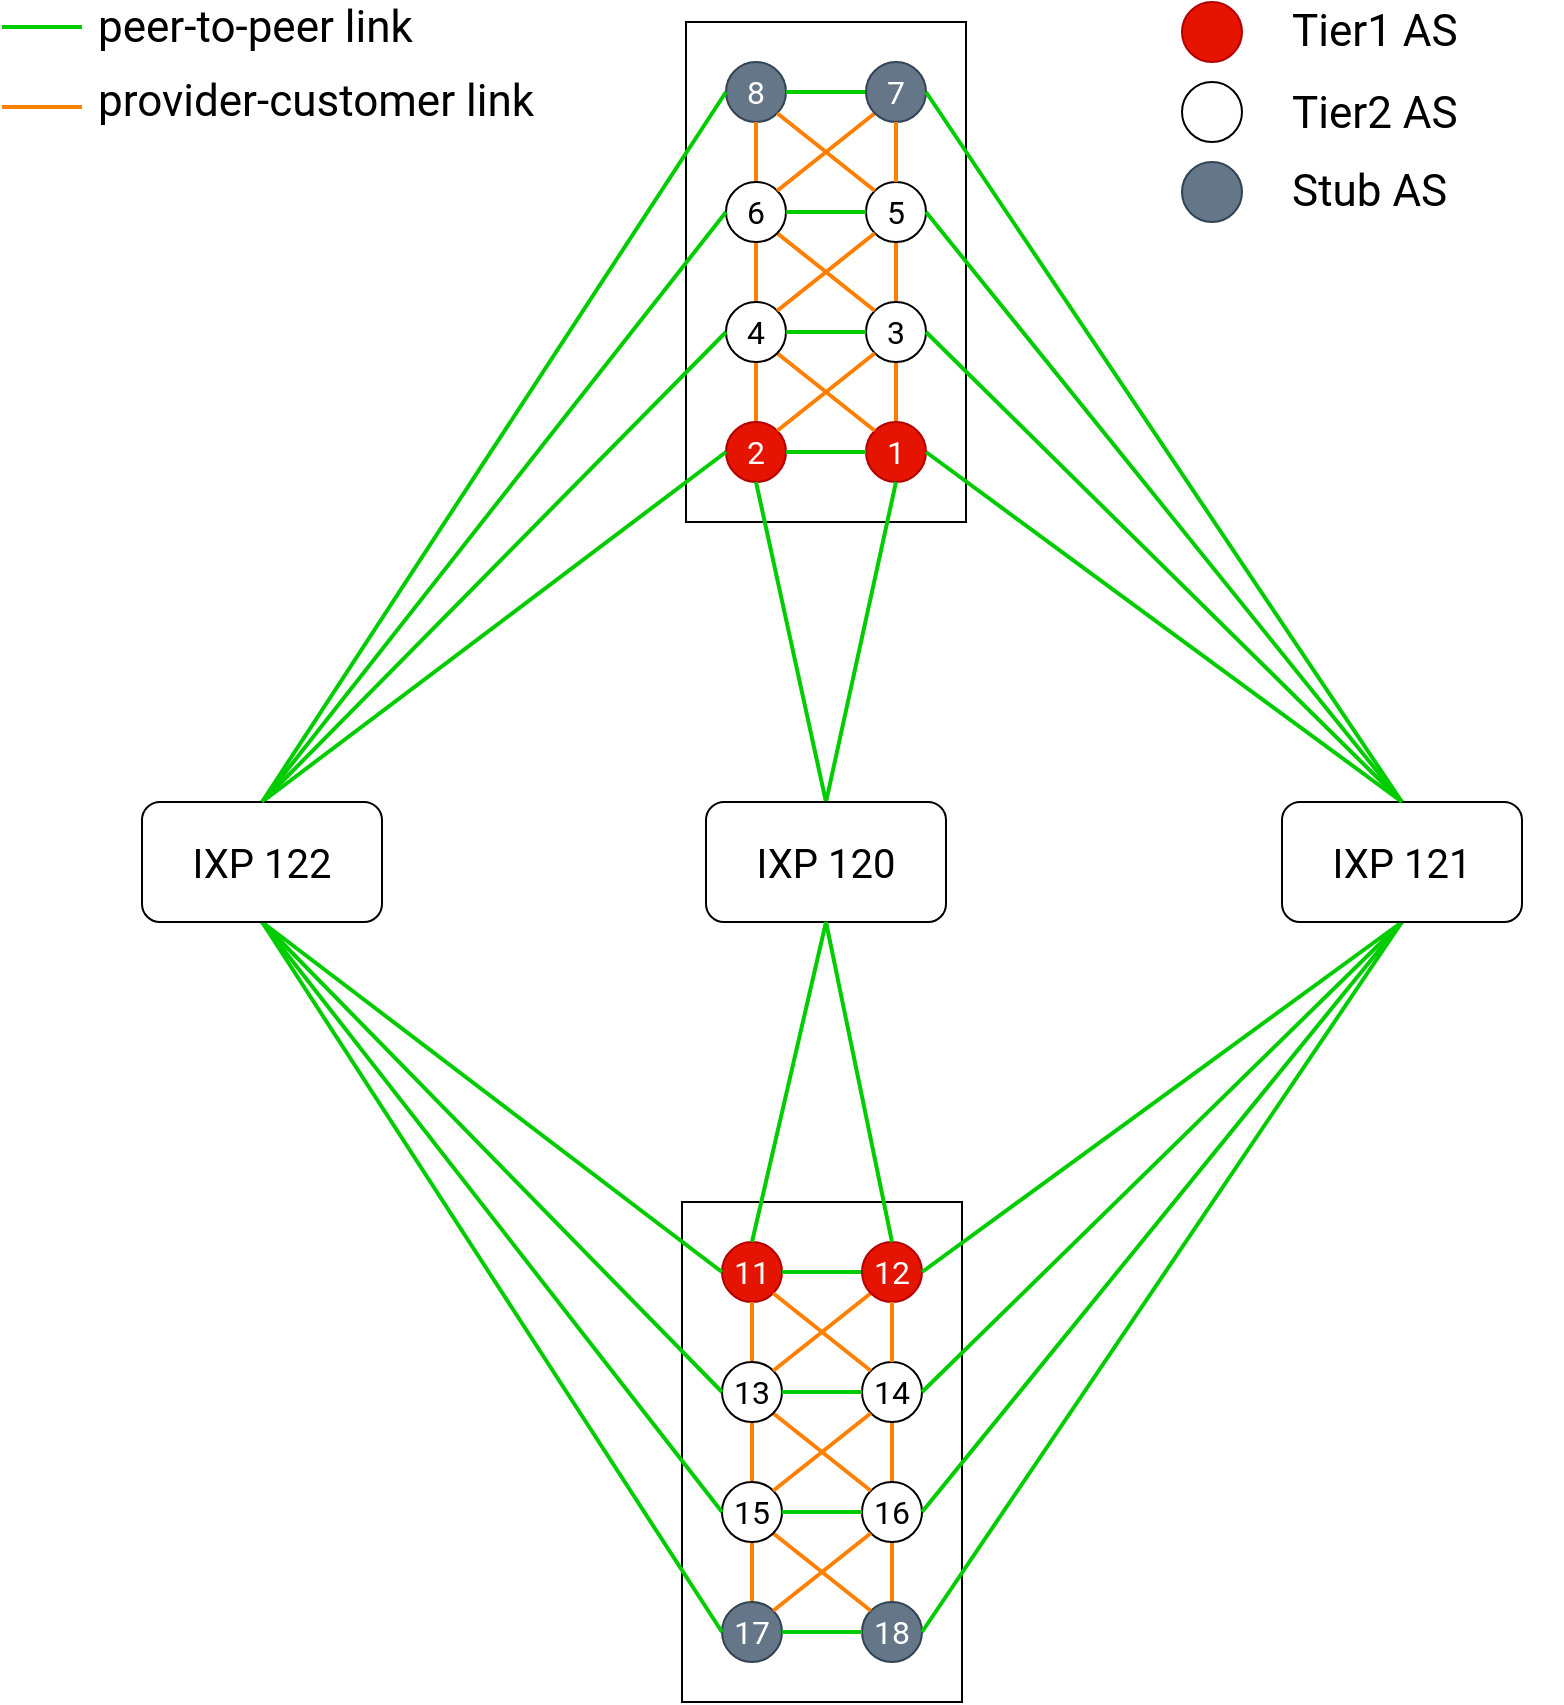 <mxfile version="24.8.9">
  <diagram id="XAqKNRt9OL2XOIvm3X6s" name="Page-1">
    <mxGraphModel dx="1080" dy="2956" grid="1" gridSize="10" guides="1" tooltips="1" connect="1" arrows="1" fold="1" page="1" pageScale="1" pageWidth="850" pageHeight="1100" math="0" shadow="0" extFonts="Roboto^https://fonts.googleapis.com/css?family=Roboto|Roboto Mono^https://fonts.googleapis.com/css?family=Roboto+Mono">
      <root>
        <mxCell id="0" />
        <mxCell id="1" parent="0" />
        <mxCell id="x4eKIlljXy0onb8XrWv6-32" value="" style="group" vertex="1" connectable="0" parent="1">
          <mxGeometry x="375" y="725" width="140" height="250" as="geometry" />
        </mxCell>
        <mxCell id="x4eKIlljXy0onb8XrWv6-4" value="" style="rounded=0;whiteSpace=wrap;html=1;fontFamily=Roboto;fontSize=16;" vertex="1" parent="x4eKIlljXy0onb8XrWv6-32">
          <mxGeometry width="140" height="250" as="geometry" />
        </mxCell>
        <mxCell id="x4eKIlljXy0onb8XrWv6-5" style="edgeStyle=none;rounded=0;orthogonalLoop=1;jettySize=auto;html=1;exitX=0.5;exitY=1;exitDx=0;exitDy=0;entryX=0.5;entryY=0;entryDx=0;entryDy=0;endArrow=none;endFill=0;fontFamily=Roboto;fontSize=16;strokeWidth=2;strokeColor=#FF8000;" edge="1" parent="x4eKIlljXy0onb8XrWv6-32" source="x4eKIlljXy0onb8XrWv6-16" target="x4eKIlljXy0onb8XrWv6-12">
          <mxGeometry relative="1" as="geometry" />
        </mxCell>
        <mxCell id="x4eKIlljXy0onb8XrWv6-6" style="edgeStyle=none;rounded=0;orthogonalLoop=1;jettySize=auto;html=1;exitX=0.5;exitY=1;exitDx=0;exitDy=0;entryX=0.5;entryY=0;entryDx=0;entryDy=0;endArrow=none;endFill=0;fontFamily=Roboto;fontSize=16;strokeWidth=2;strokeColor=#FF8000;" edge="1" parent="x4eKIlljXy0onb8XrWv6-32" source="x4eKIlljXy0onb8XrWv6-17" target="x4eKIlljXy0onb8XrWv6-13">
          <mxGeometry relative="1" as="geometry" />
        </mxCell>
        <mxCell id="x4eKIlljXy0onb8XrWv6-7" style="edgeStyle=none;rounded=0;orthogonalLoop=1;jettySize=auto;html=1;exitX=0.5;exitY=1;exitDx=0;exitDy=0;entryX=0.5;entryY=0;entryDx=0;entryDy=0;endArrow=none;endFill=0;fontFamily=Roboto;fontSize=16;strokeWidth=2;strokeColor=#FF8000;" edge="1" parent="x4eKIlljXy0onb8XrWv6-32" source="x4eKIlljXy0onb8XrWv6-21" target="x4eKIlljXy0onb8XrWv6-16">
          <mxGeometry relative="1" as="geometry" />
        </mxCell>
        <mxCell id="x4eKIlljXy0onb8XrWv6-8" style="edgeStyle=none;rounded=0;orthogonalLoop=1;jettySize=auto;html=1;exitX=0.5;exitY=1;exitDx=0;exitDy=0;entryX=0.5;entryY=0;entryDx=0;entryDy=0;endArrow=none;endFill=0;fontFamily=Roboto;fontSize=16;strokeWidth=2;strokeColor=#FF8000;" edge="1" parent="x4eKIlljXy0onb8XrWv6-32" source="x4eKIlljXy0onb8XrWv6-22" target="x4eKIlljXy0onb8XrWv6-17">
          <mxGeometry relative="1" as="geometry" />
        </mxCell>
        <mxCell id="x4eKIlljXy0onb8XrWv6-9" value="11" style="ellipse;whiteSpace=wrap;html=1;aspect=fixed;fontSize=16;fontFamily=Roboto;fillColor=#e51400;strokeColor=#B20000;fontColor=#ffffff;" vertex="1" parent="x4eKIlljXy0onb8XrWv6-32">
          <mxGeometry x="20" y="20" width="30" height="30" as="geometry" />
        </mxCell>
        <mxCell id="x4eKIlljXy0onb8XrWv6-10" style="edgeStyle=none;rounded=0;orthogonalLoop=1;jettySize=auto;html=1;exitX=1;exitY=0.5;exitDx=0;exitDy=0;endArrow=none;endFill=0;fontFamily=Roboto;fontSize=16;strokeColor=#00CC00;strokeWidth=2;" edge="1" parent="x4eKIlljXy0onb8XrWv6-32" source="x4eKIlljXy0onb8XrWv6-9" target="x4eKIlljXy0onb8XrWv6-28">
          <mxGeometry relative="1" as="geometry" />
        </mxCell>
        <mxCell id="x4eKIlljXy0onb8XrWv6-11" style="edgeStyle=none;rounded=0;orthogonalLoop=1;jettySize=auto;html=1;exitX=0.5;exitY=1;exitDx=0;exitDy=0;entryX=0.5;entryY=0;entryDx=0;entryDy=0;endArrow=none;endFill=0;fontFamily=Roboto;fontSize=16;strokeWidth=2;strokeColor=#FF8000;movable=1;resizable=1;rotatable=1;deletable=1;editable=1;locked=0;connectable=1;" edge="1" parent="x4eKIlljXy0onb8XrWv6-32" source="x4eKIlljXy0onb8XrWv6-9" target="x4eKIlljXy0onb8XrWv6-21">
          <mxGeometry relative="1" as="geometry">
            <mxPoint x="45.607" y="45.607" as="sourcePoint" />
          </mxGeometry>
        </mxCell>
        <mxCell id="x4eKIlljXy0onb8XrWv6-12" value="17" style="ellipse;whiteSpace=wrap;html=1;aspect=fixed;fillColor=#647687;strokeColor=#314354;fontColor=#ffffff;fontSize=16;fontFamily=Roboto;" vertex="1" parent="x4eKIlljXy0onb8XrWv6-32">
          <mxGeometry x="20" y="200" width="30" height="30" as="geometry" />
        </mxCell>
        <mxCell id="x4eKIlljXy0onb8XrWv6-13" value="18" style="ellipse;whiteSpace=wrap;html=1;aspect=fixed;fillColor=#647687;strokeColor=#314354;fontColor=#ffffff;fontSize=16;fontFamily=Roboto;" vertex="1" parent="x4eKIlljXy0onb8XrWv6-32">
          <mxGeometry x="90" y="200" width="30" height="30" as="geometry" />
        </mxCell>
        <mxCell id="x4eKIlljXy0onb8XrWv6-14" style="edgeStyle=none;rounded=0;orthogonalLoop=1;jettySize=auto;html=1;exitX=1;exitY=0.5;exitDx=0;exitDy=0;entryX=0;entryY=0.5;entryDx=0;entryDy=0;endArrow=none;endFill=0;fontFamily=Roboto;fontSize=16;strokeColor=#00CC00;strokeWidth=2;" edge="1" parent="x4eKIlljXy0onb8XrWv6-32" source="x4eKIlljXy0onb8XrWv6-12" target="x4eKIlljXy0onb8XrWv6-13">
          <mxGeometry relative="1" as="geometry" />
        </mxCell>
        <mxCell id="x4eKIlljXy0onb8XrWv6-15" style="edgeStyle=none;rounded=0;orthogonalLoop=1;jettySize=auto;html=1;exitX=1;exitY=1;exitDx=0;exitDy=0;entryX=0;entryY=0;entryDx=0;entryDy=0;endArrow=none;endFill=0;fontFamily=Roboto;fontSize=16;strokeWidth=2;strokeColor=#FF8000;" edge="1" parent="x4eKIlljXy0onb8XrWv6-32" source="x4eKIlljXy0onb8XrWv6-16" target="x4eKIlljXy0onb8XrWv6-13">
          <mxGeometry relative="1" as="geometry" />
        </mxCell>
        <mxCell id="x4eKIlljXy0onb8XrWv6-16" value="15" style="ellipse;whiteSpace=wrap;html=1;aspect=fixed;fontSize=16;fontFamily=Roboto;" vertex="1" parent="x4eKIlljXy0onb8XrWv6-32">
          <mxGeometry x="20" y="140" width="30" height="30" as="geometry" />
        </mxCell>
        <mxCell id="x4eKIlljXy0onb8XrWv6-17" value="16" style="ellipse;whiteSpace=wrap;html=1;aspect=fixed;fontSize=16;fontFamily=Roboto;" vertex="1" parent="x4eKIlljXy0onb8XrWv6-32">
          <mxGeometry x="90" y="140" width="30" height="30" as="geometry" />
        </mxCell>
        <mxCell id="x4eKIlljXy0onb8XrWv6-18" style="edgeStyle=none;rounded=0;orthogonalLoop=1;jettySize=auto;html=1;exitX=1;exitY=0;exitDx=0;exitDy=0;endArrow=none;endFill=0;fontFamily=Roboto;fontSize=16;entryX=0;entryY=1;entryDx=0;entryDy=0;strokeWidth=2;strokeColor=#FF8000;" edge="1" parent="x4eKIlljXy0onb8XrWv6-32" source="x4eKIlljXy0onb8XrWv6-12" target="x4eKIlljXy0onb8XrWv6-17">
          <mxGeometry relative="1" as="geometry">
            <mxPoint x="90" y="170" as="targetPoint" />
          </mxGeometry>
        </mxCell>
        <mxCell id="x4eKIlljXy0onb8XrWv6-19" style="edgeStyle=none;rounded=0;orthogonalLoop=1;jettySize=auto;html=1;exitX=1;exitY=0.5;exitDx=0;exitDy=0;entryX=0;entryY=0.5;entryDx=0;entryDy=0;endArrow=none;endFill=0;fontFamily=Roboto;fontSize=16;strokeColor=#00CC00;strokeWidth=2;" edge="1" parent="x4eKIlljXy0onb8XrWv6-32" source="x4eKIlljXy0onb8XrWv6-16" target="x4eKIlljXy0onb8XrWv6-17">
          <mxGeometry relative="1" as="geometry" />
        </mxCell>
        <mxCell id="x4eKIlljXy0onb8XrWv6-20" style="edgeStyle=none;rounded=0;orthogonalLoop=1;jettySize=auto;html=1;exitX=1;exitY=1;exitDx=0;exitDy=0;entryX=0;entryY=0;entryDx=0;entryDy=0;endArrow=none;endFill=0;fontFamily=Roboto;fontSize=16;strokeWidth=2;strokeColor=#FF8000;" edge="1" parent="x4eKIlljXy0onb8XrWv6-32" source="x4eKIlljXy0onb8XrWv6-21" target="x4eKIlljXy0onb8XrWv6-17">
          <mxGeometry relative="1" as="geometry" />
        </mxCell>
        <mxCell id="x4eKIlljXy0onb8XrWv6-21" value="13" style="ellipse;whiteSpace=wrap;html=1;aspect=fixed;fontSize=16;fontFamily=Roboto;" vertex="1" parent="x4eKIlljXy0onb8XrWv6-32">
          <mxGeometry x="20" y="80" width="30" height="30" as="geometry" />
        </mxCell>
        <mxCell id="x4eKIlljXy0onb8XrWv6-22" value="14" style="ellipse;whiteSpace=wrap;html=1;aspect=fixed;fontSize=16;fontFamily=Roboto;" vertex="1" parent="x4eKIlljXy0onb8XrWv6-32">
          <mxGeometry x="90" y="80" width="30" height="30" as="geometry" />
        </mxCell>
        <mxCell id="x4eKIlljXy0onb8XrWv6-23" style="edgeStyle=none;rounded=0;orthogonalLoop=1;jettySize=auto;html=1;exitX=1;exitY=0;exitDx=0;exitDy=0;entryX=0;entryY=1;entryDx=0;entryDy=0;endArrow=none;endFill=0;fontFamily=Roboto;fontSize=16;strokeWidth=2;strokeColor=#FF8000;" edge="1" parent="x4eKIlljXy0onb8XrWv6-32" source="x4eKIlljXy0onb8XrWv6-16" target="x4eKIlljXy0onb8XrWv6-22">
          <mxGeometry relative="1" as="geometry" />
        </mxCell>
        <mxCell id="x4eKIlljXy0onb8XrWv6-24" style="edgeStyle=none;rounded=0;orthogonalLoop=1;jettySize=auto;html=1;exitX=1;exitY=0.5;exitDx=0;exitDy=0;entryX=0;entryY=0.5;entryDx=0;entryDy=0;endArrow=none;endFill=0;fontFamily=Roboto;fontSize=16;strokeColor=#00CC00;strokeWidth=2;" edge="1" parent="x4eKIlljXy0onb8XrWv6-32" source="x4eKIlljXy0onb8XrWv6-21" target="x4eKIlljXy0onb8XrWv6-22">
          <mxGeometry relative="1" as="geometry" />
        </mxCell>
        <mxCell id="x4eKIlljXy0onb8XrWv6-25" style="edgeStyle=none;rounded=0;orthogonalLoop=1;jettySize=auto;html=1;exitX=1;exitY=1;exitDx=0;exitDy=0;entryX=0;entryY=0;entryDx=0;entryDy=0;endArrow=none;endFill=0;fontFamily=Roboto;fontSize=16;strokeWidth=2;strokeColor=#FF8000;" edge="1" parent="x4eKIlljXy0onb8XrWv6-32" target="x4eKIlljXy0onb8XrWv6-22">
          <mxGeometry relative="1" as="geometry">
            <mxPoint x="45.607" y="45.607" as="sourcePoint" />
          </mxGeometry>
        </mxCell>
        <mxCell id="x4eKIlljXy0onb8XrWv6-26" style="edgeStyle=none;rounded=0;orthogonalLoop=1;jettySize=auto;html=1;exitX=0;exitY=0.5;exitDx=0;exitDy=0;entryX=1;entryY=0.5;entryDx=0;entryDy=0;endArrow=none;endFill=0;fontFamily=Roboto;fontSize=16;strokeColor=#00CC00;strokeWidth=2;" edge="1" parent="x4eKIlljXy0onb8XrWv6-32">
          <mxGeometry relative="1" as="geometry">
            <mxPoint x="90" y="35" as="sourcePoint" />
            <mxPoint x="50" y="35" as="targetPoint" />
          </mxGeometry>
        </mxCell>
        <mxCell id="x4eKIlljXy0onb8XrWv6-27" style="edgeStyle=none;rounded=0;orthogonalLoop=1;jettySize=auto;html=1;exitX=1;exitY=0;exitDx=0;exitDy=0;entryX=0;entryY=1;entryDx=0;entryDy=0;endArrow=none;endFill=0;fontFamily=Roboto;fontSize=16;strokeWidth=2;strokeColor=#FF8000;" edge="1" parent="x4eKIlljXy0onb8XrWv6-32" source="x4eKIlljXy0onb8XrWv6-21">
          <mxGeometry relative="1" as="geometry">
            <mxPoint x="94.393" y="45.607" as="targetPoint" />
          </mxGeometry>
        </mxCell>
        <mxCell id="x4eKIlljXy0onb8XrWv6-28" value="12" style="ellipse;whiteSpace=wrap;html=1;aspect=fixed;fontSize=16;fontFamily=Roboto;fillColor=#e51400;strokeColor=#B20000;fontColor=#ffffff;" vertex="1" parent="x4eKIlljXy0onb8XrWv6-32">
          <mxGeometry x="90" y="20" width="30" height="30" as="geometry" />
        </mxCell>
        <mxCell id="x4eKIlljXy0onb8XrWv6-29" style="edgeStyle=none;rounded=0;orthogonalLoop=1;jettySize=auto;html=1;entryX=0.5;entryY=0;entryDx=0;entryDy=0;endArrow=none;endFill=0;fontFamily=Roboto;fontSize=16;strokeWidth=2;strokeColor=#FF8000;" edge="1" parent="x4eKIlljXy0onb8XrWv6-32" source="x4eKIlljXy0onb8XrWv6-28" target="x4eKIlljXy0onb8XrWv6-22">
          <mxGeometry relative="1" as="geometry">
            <mxPoint x="115.607" y="45.607" as="sourcePoint" />
          </mxGeometry>
        </mxCell>
        <mxCell id="x4eKIlljXy0onb8XrWv6-2" value="" style="group" vertex="1" connectable="0" parent="1">
          <mxGeometry x="377" y="135" width="140" height="250" as="geometry" />
        </mxCell>
        <mxCell id="Ws0JKRpnU8jsVFA6yoCU-25" value="" style="rounded=0;whiteSpace=wrap;html=1;fontFamily=Roboto;fontSize=16;" parent="x4eKIlljXy0onb8XrWv6-2" vertex="1">
          <mxGeometry width="140" height="250" as="geometry" />
        </mxCell>
        <mxCell id="Ws0JKRpnU8jsVFA6yoCU-48" style="edgeStyle=none;rounded=0;orthogonalLoop=1;jettySize=auto;html=1;exitX=0.5;exitY=1;exitDx=0;exitDy=0;entryX=0.5;entryY=0;entryDx=0;entryDy=0;endArrow=none;endFill=0;fontFamily=Roboto;fontSize=16;strokeWidth=2;strokeColor=#FF8000;" parent="x4eKIlljXy0onb8XrWv6-2" source="Ws0JKRpnU8jsVFA6yoCU-8" target="Ws0JKRpnU8jsVFA6yoCU-6" edge="1">
          <mxGeometry relative="1" as="geometry" />
        </mxCell>
        <mxCell id="Ws0JKRpnU8jsVFA6yoCU-50" style="edgeStyle=none;rounded=0;orthogonalLoop=1;jettySize=auto;html=1;exitX=0.5;exitY=1;exitDx=0;exitDy=0;entryX=0.5;entryY=0;entryDx=0;entryDy=0;endArrow=none;endFill=0;fontFamily=Roboto;fontSize=16;strokeWidth=2;strokeColor=#FF8000;" parent="x4eKIlljXy0onb8XrWv6-2" source="Ws0JKRpnU8jsVFA6yoCU-9" target="Ws0JKRpnU8jsVFA6yoCU-7" edge="1">
          <mxGeometry relative="1" as="geometry" />
        </mxCell>
        <mxCell id="Ws0JKRpnU8jsVFA6yoCU-43" style="edgeStyle=none;rounded=0;orthogonalLoop=1;jettySize=auto;html=1;exitX=0.5;exitY=1;exitDx=0;exitDy=0;entryX=0.5;entryY=0;entryDx=0;entryDy=0;endArrow=none;endFill=0;fontFamily=Roboto;fontSize=16;strokeWidth=2;strokeColor=#FF8000;" parent="x4eKIlljXy0onb8XrWv6-2" source="Ws0JKRpnU8jsVFA6yoCU-11" target="Ws0JKRpnU8jsVFA6yoCU-8" edge="1">
          <mxGeometry relative="1" as="geometry" />
        </mxCell>
        <mxCell id="Ws0JKRpnU8jsVFA6yoCU-45" style="edgeStyle=none;rounded=0;orthogonalLoop=1;jettySize=auto;html=1;exitX=0.5;exitY=1;exitDx=0;exitDy=0;entryX=0.5;entryY=0;entryDx=0;entryDy=0;endArrow=none;endFill=0;fontFamily=Roboto;fontSize=16;strokeWidth=2;strokeColor=#FF8000;" parent="x4eKIlljXy0onb8XrWv6-2" source="Ws0JKRpnU8jsVFA6yoCU-12" target="Ws0JKRpnU8jsVFA6yoCU-9" edge="1">
          <mxGeometry relative="1" as="geometry" />
        </mxCell>
        <mxCell id="Ws0JKRpnU8jsVFA6yoCU-19" value="8" style="ellipse;whiteSpace=wrap;html=1;aspect=fixed;fontSize=16;fontFamily=Roboto;fillColor=#647687;strokeColor=#314354;fontColor=#ffffff;" parent="x4eKIlljXy0onb8XrWv6-2" vertex="1">
          <mxGeometry x="20" y="20" width="30" height="30" as="geometry" />
        </mxCell>
        <mxCell id="Ws0JKRpnU8jsVFA6yoCU-69" style="edgeStyle=none;rounded=0;orthogonalLoop=1;jettySize=auto;html=1;exitX=1;exitY=0.5;exitDx=0;exitDy=0;endArrow=none;endFill=0;fontFamily=Roboto;fontSize=16;strokeColor=#00CC00;strokeWidth=2;" parent="x4eKIlljXy0onb8XrWv6-2" source="Ws0JKRpnU8jsVFA6yoCU-19" target="Ws0JKRpnU8jsVFA6yoCU-20" edge="1">
          <mxGeometry relative="1" as="geometry" />
        </mxCell>
        <mxCell id="Ws0JKRpnU8jsVFA6yoCU-41" style="edgeStyle=none;rounded=0;orthogonalLoop=1;jettySize=auto;html=1;exitX=0.5;exitY=1;exitDx=0;exitDy=0;entryX=0.5;entryY=0;entryDx=0;entryDy=0;endArrow=none;endFill=0;fontFamily=Roboto;fontSize=16;strokeWidth=2;strokeColor=#FF8000;movable=1;resizable=1;rotatable=1;deletable=1;editable=1;locked=0;connectable=1;" parent="x4eKIlljXy0onb8XrWv6-2" source="Ws0JKRpnU8jsVFA6yoCU-19" target="Ws0JKRpnU8jsVFA6yoCU-11" edge="1">
          <mxGeometry relative="1" as="geometry">
            <mxPoint x="45.607" y="45.607" as="sourcePoint" />
          </mxGeometry>
        </mxCell>
        <mxCell id="Ws0JKRpnU8jsVFA6yoCU-6" value="2" style="ellipse;whiteSpace=wrap;html=1;aspect=fixed;fillColor=#e51400;strokeColor=#B20000;fontColor=#ffffff;fontSize=16;fontFamily=Roboto;" parent="x4eKIlljXy0onb8XrWv6-2" vertex="1">
          <mxGeometry x="20" y="200" width="30" height="30" as="geometry" />
        </mxCell>
        <mxCell id="Ws0JKRpnU8jsVFA6yoCU-7" value="1" style="ellipse;whiteSpace=wrap;html=1;aspect=fixed;fillColor=#e51400;strokeColor=#B20000;fontColor=#ffffff;fontSize=16;fontFamily=Roboto;" parent="x4eKIlljXy0onb8XrWv6-2" vertex="1">
          <mxGeometry x="90" y="200" width="30" height="30" as="geometry" />
        </mxCell>
        <mxCell id="Ws0JKRpnU8jsVFA6yoCU-53" style="edgeStyle=none;rounded=0;orthogonalLoop=1;jettySize=auto;html=1;exitX=1;exitY=0.5;exitDx=0;exitDy=0;entryX=0;entryY=0.5;entryDx=0;entryDy=0;endArrow=none;endFill=0;fontFamily=Roboto;fontSize=16;strokeColor=#00CC00;strokeWidth=2;" parent="x4eKIlljXy0onb8XrWv6-2" source="Ws0JKRpnU8jsVFA6yoCU-6" target="Ws0JKRpnU8jsVFA6yoCU-7" edge="1">
          <mxGeometry relative="1" as="geometry" />
        </mxCell>
        <mxCell id="Ws0JKRpnU8jsVFA6yoCU-51" style="edgeStyle=none;rounded=0;orthogonalLoop=1;jettySize=auto;html=1;exitX=1;exitY=1;exitDx=0;exitDy=0;entryX=0;entryY=0;entryDx=0;entryDy=0;endArrow=none;endFill=0;fontFamily=Roboto;fontSize=16;strokeWidth=2;strokeColor=#FF8000;" parent="x4eKIlljXy0onb8XrWv6-2" source="Ws0JKRpnU8jsVFA6yoCU-8" target="Ws0JKRpnU8jsVFA6yoCU-7" edge="1">
          <mxGeometry relative="1" as="geometry" />
        </mxCell>
        <mxCell id="Ws0JKRpnU8jsVFA6yoCU-8" value="4" style="ellipse;whiteSpace=wrap;html=1;aspect=fixed;fontSize=16;fontFamily=Roboto;" parent="x4eKIlljXy0onb8XrWv6-2" vertex="1">
          <mxGeometry x="20" y="140" width="30" height="30" as="geometry" />
        </mxCell>
        <mxCell id="Ws0JKRpnU8jsVFA6yoCU-9" value="3" style="ellipse;whiteSpace=wrap;html=1;aspect=fixed;fontSize=16;fontFamily=Roboto;" parent="x4eKIlljXy0onb8XrWv6-2" vertex="1">
          <mxGeometry x="90" y="140" width="30" height="30" as="geometry" />
        </mxCell>
        <mxCell id="Ws0JKRpnU8jsVFA6yoCU-52" style="edgeStyle=none;rounded=0;orthogonalLoop=1;jettySize=auto;html=1;exitX=1;exitY=0;exitDx=0;exitDy=0;endArrow=none;endFill=0;fontFamily=Roboto;fontSize=16;entryX=0;entryY=1;entryDx=0;entryDy=0;strokeWidth=2;strokeColor=#FF8000;" parent="x4eKIlljXy0onb8XrWv6-2" source="Ws0JKRpnU8jsVFA6yoCU-6" target="Ws0JKRpnU8jsVFA6yoCU-9" edge="1">
          <mxGeometry relative="1" as="geometry">
            <mxPoint x="90" y="170" as="targetPoint" />
          </mxGeometry>
        </mxCell>
        <mxCell id="Ws0JKRpnU8jsVFA6yoCU-54" style="edgeStyle=none;rounded=0;orthogonalLoop=1;jettySize=auto;html=1;exitX=1;exitY=0.5;exitDx=0;exitDy=0;entryX=0;entryY=0.5;entryDx=0;entryDy=0;endArrow=none;endFill=0;fontFamily=Roboto;fontSize=16;strokeColor=#00CC00;strokeWidth=2;" parent="x4eKIlljXy0onb8XrWv6-2" source="Ws0JKRpnU8jsVFA6yoCU-8" target="Ws0JKRpnU8jsVFA6yoCU-9" edge="1">
          <mxGeometry relative="1" as="geometry" />
        </mxCell>
        <mxCell id="Ws0JKRpnU8jsVFA6yoCU-57" style="edgeStyle=none;rounded=0;orthogonalLoop=1;jettySize=auto;html=1;exitX=1;exitY=1;exitDx=0;exitDy=0;entryX=0;entryY=0;entryDx=0;entryDy=0;endArrow=none;endFill=0;fontFamily=Roboto;fontSize=16;strokeWidth=2;strokeColor=#FF8000;" parent="x4eKIlljXy0onb8XrWv6-2" source="Ws0JKRpnU8jsVFA6yoCU-11" target="Ws0JKRpnU8jsVFA6yoCU-9" edge="1">
          <mxGeometry relative="1" as="geometry" />
        </mxCell>
        <mxCell id="Ws0JKRpnU8jsVFA6yoCU-11" value="6" style="ellipse;whiteSpace=wrap;html=1;aspect=fixed;fontSize=16;fontFamily=Roboto;" parent="x4eKIlljXy0onb8XrWv6-2" vertex="1">
          <mxGeometry x="20" y="80" width="30" height="30" as="geometry" />
        </mxCell>
        <mxCell id="Ws0JKRpnU8jsVFA6yoCU-12" value="5" style="ellipse;whiteSpace=wrap;html=1;aspect=fixed;fontSize=16;fontFamily=Roboto;" parent="x4eKIlljXy0onb8XrWv6-2" vertex="1">
          <mxGeometry x="90" y="80" width="30" height="30" as="geometry" />
        </mxCell>
        <mxCell id="Ws0JKRpnU8jsVFA6yoCU-55" style="edgeStyle=none;rounded=0;orthogonalLoop=1;jettySize=auto;html=1;exitX=1;exitY=0;exitDx=0;exitDy=0;entryX=0;entryY=1;entryDx=0;entryDy=0;endArrow=none;endFill=0;fontFamily=Roboto;fontSize=16;strokeWidth=2;strokeColor=#FF8000;" parent="x4eKIlljXy0onb8XrWv6-2" source="Ws0JKRpnU8jsVFA6yoCU-8" target="Ws0JKRpnU8jsVFA6yoCU-12" edge="1">
          <mxGeometry relative="1" as="geometry" />
        </mxCell>
        <mxCell id="Ws0JKRpnU8jsVFA6yoCU-56" style="edgeStyle=none;rounded=0;orthogonalLoop=1;jettySize=auto;html=1;exitX=1;exitY=0.5;exitDx=0;exitDy=0;entryX=0;entryY=0.5;entryDx=0;entryDy=0;endArrow=none;endFill=0;fontFamily=Roboto;fontSize=16;strokeColor=#00CC00;strokeWidth=2;" parent="x4eKIlljXy0onb8XrWv6-2" source="Ws0JKRpnU8jsVFA6yoCU-11" target="Ws0JKRpnU8jsVFA6yoCU-12" edge="1">
          <mxGeometry relative="1" as="geometry" />
        </mxCell>
        <mxCell id="Ws0JKRpnU8jsVFA6yoCU-58" style="edgeStyle=none;rounded=0;orthogonalLoop=1;jettySize=auto;html=1;exitX=1;exitY=1;exitDx=0;exitDy=0;entryX=0;entryY=0;entryDx=0;entryDy=0;endArrow=none;endFill=0;fontFamily=Roboto;fontSize=16;strokeWidth=2;strokeColor=#FF8000;" parent="x4eKIlljXy0onb8XrWv6-2" target="Ws0JKRpnU8jsVFA6yoCU-12" edge="1">
          <mxGeometry relative="1" as="geometry">
            <mxPoint x="45.607" y="45.607" as="sourcePoint" />
          </mxGeometry>
        </mxCell>
        <mxCell id="Ws0JKRpnU8jsVFA6yoCU-60" style="edgeStyle=none;rounded=0;orthogonalLoop=1;jettySize=auto;html=1;exitX=0;exitY=0.5;exitDx=0;exitDy=0;entryX=1;entryY=0.5;entryDx=0;entryDy=0;endArrow=none;endFill=0;fontFamily=Roboto;fontSize=16;strokeColor=#00CC00;strokeWidth=2;" parent="x4eKIlljXy0onb8XrWv6-2" edge="1">
          <mxGeometry relative="1" as="geometry">
            <mxPoint x="90" y="35" as="sourcePoint" />
            <mxPoint x="50" y="35" as="targetPoint" />
          </mxGeometry>
        </mxCell>
        <mxCell id="Ws0JKRpnU8jsVFA6yoCU-59" style="edgeStyle=none;rounded=0;orthogonalLoop=1;jettySize=auto;html=1;exitX=1;exitY=0;exitDx=0;exitDy=0;entryX=0;entryY=1;entryDx=0;entryDy=0;endArrow=none;endFill=0;fontFamily=Roboto;fontSize=16;strokeWidth=2;strokeColor=#FF8000;" parent="x4eKIlljXy0onb8XrWv6-2" source="Ws0JKRpnU8jsVFA6yoCU-11" edge="1">
          <mxGeometry relative="1" as="geometry">
            <mxPoint x="94.393" y="45.607" as="targetPoint" />
          </mxGeometry>
        </mxCell>
        <mxCell id="Ws0JKRpnU8jsVFA6yoCU-20" value="7" style="ellipse;whiteSpace=wrap;html=1;aspect=fixed;fontSize=16;fontFamily=Roboto;fillColor=#647687;strokeColor=#314354;fontColor=#ffffff;" parent="x4eKIlljXy0onb8XrWv6-2" vertex="1">
          <mxGeometry x="90" y="20" width="30" height="30" as="geometry" />
        </mxCell>
        <mxCell id="Ws0JKRpnU8jsVFA6yoCU-39" style="edgeStyle=none;rounded=0;orthogonalLoop=1;jettySize=auto;html=1;entryX=0.5;entryY=0;entryDx=0;entryDy=0;endArrow=none;endFill=0;fontFamily=Roboto;fontSize=16;strokeWidth=2;strokeColor=#FF8000;" parent="x4eKIlljXy0onb8XrWv6-2" source="Ws0JKRpnU8jsVFA6yoCU-20" target="Ws0JKRpnU8jsVFA6yoCU-12" edge="1">
          <mxGeometry relative="1" as="geometry">
            <mxPoint x="115.607" y="45.607" as="sourcePoint" />
          </mxGeometry>
        </mxCell>
        <mxCell id="Ws0JKRpnU8jsVFA6yoCU-806" style="edgeStyle=none;rounded=0;orthogonalLoop=1;jettySize=auto;html=1;exitX=0.5;exitY=0;exitDx=0;exitDy=0;entryX=0.5;entryY=1;entryDx=0;entryDy=0;endArrow=none;endFill=0;strokeColor=#00CC00;strokeWidth=2;fontFamily=Roboto;fontSize=16;" parent="1" source="Ws0JKRpnU8jsVFA6yoCU-23" target="Ws0JKRpnU8jsVFA6yoCU-6" edge="1">
          <mxGeometry relative="1" as="geometry" />
        </mxCell>
        <mxCell id="Ws0JKRpnU8jsVFA6yoCU-807" style="edgeStyle=none;rounded=0;orthogonalLoop=1;jettySize=auto;html=1;exitX=0.5;exitY=0;exitDx=0;exitDy=0;entryX=0.5;entryY=1;entryDx=0;entryDy=0;endArrow=none;endFill=0;strokeColor=#00CC00;strokeWidth=2;fontFamily=Roboto;fontSize=16;" parent="1" source="Ws0JKRpnU8jsVFA6yoCU-23" target="Ws0JKRpnU8jsVFA6yoCU-7" edge="1">
          <mxGeometry relative="1" as="geometry" />
        </mxCell>
        <mxCell id="Ws0JKRpnU8jsVFA6yoCU-23" value="IXP 120" style="rounded=1;whiteSpace=wrap;html=1;fontFamily=Roboto;fontSize=20;" parent="1" vertex="1">
          <mxGeometry x="387" y="525" width="120" height="60" as="geometry" />
        </mxCell>
        <mxCell id="Ws0JKRpnU8jsVFA6yoCU-706" style="edgeStyle=none;rounded=0;orthogonalLoop=1;jettySize=auto;html=1;exitX=0.5;exitY=0;exitDx=0;exitDy=0;entryX=0;entryY=0.5;entryDx=0;entryDy=0;endArrow=none;endFill=0;strokeColor=#00CC00;strokeWidth=2;fontFamily=Roboto;fontSize=16;" parent="1" source="Ws0JKRpnU8jsVFA6yoCU-687" target="Ws0JKRpnU8jsVFA6yoCU-6" edge="1">
          <mxGeometry relative="1" as="geometry">
            <mxPoint x="318.01" y="435" as="targetPoint" />
          </mxGeometry>
        </mxCell>
        <mxCell id="Ws0JKRpnU8jsVFA6yoCU-707" style="edgeStyle=none;rounded=0;orthogonalLoop=1;jettySize=auto;html=1;exitX=0.5;exitY=0;exitDx=0;exitDy=0;entryX=0;entryY=0.5;entryDx=0;entryDy=0;endArrow=none;endFill=0;strokeColor=#00CC00;strokeWidth=2;fontFamily=Roboto;fontSize=16;" parent="1" source="Ws0JKRpnU8jsVFA6yoCU-687" target="Ws0JKRpnU8jsVFA6yoCU-11" edge="1">
          <mxGeometry relative="1" as="geometry">
            <mxPoint x="198.01" y="435.0" as="targetPoint" />
          </mxGeometry>
        </mxCell>
        <mxCell id="Ws0JKRpnU8jsVFA6yoCU-708" style="edgeStyle=none;rounded=0;orthogonalLoop=1;jettySize=auto;html=1;entryX=0;entryY=0.5;entryDx=0;entryDy=0;endArrow=none;endFill=0;strokeColor=#00CC00;strokeWidth=2;fontFamily=Roboto;fontSize=16;exitX=0.5;exitY=0;exitDx=0;exitDy=0;" parent="1" source="Ws0JKRpnU8jsVFA6yoCU-687" target="Ws0JKRpnU8jsVFA6yoCU-8" edge="1">
          <mxGeometry relative="1" as="geometry">
            <mxPoint x="138" y="525" as="sourcePoint" />
            <mxPoint x="258.01" y="435" as="targetPoint" />
          </mxGeometry>
        </mxCell>
        <mxCell id="Ws0JKRpnU8jsVFA6yoCU-714" style="edgeStyle=none;rounded=0;orthogonalLoop=1;jettySize=auto;html=1;exitX=0.5;exitY=1;exitDx=0;exitDy=0;entryX=0;entryY=0.5;entryDx=0;entryDy=0;endArrow=none;endFill=0;strokeColor=#00CC00;strokeWidth=2;fontFamily=Roboto;fontSize=16;" parent="1" source="Ws0JKRpnU8jsVFA6yoCU-687" target="x4eKIlljXy0onb8XrWv6-12" edge="1">
          <mxGeometry relative="1" as="geometry">
            <mxPoint x="139.25" y="705" as="targetPoint" />
          </mxGeometry>
        </mxCell>
        <mxCell id="Ws0JKRpnU8jsVFA6yoCU-715" style="edgeStyle=none;rounded=0;orthogonalLoop=1;jettySize=auto;html=1;exitX=0.5;exitY=1;exitDx=0;exitDy=0;entryX=0;entryY=0.5;entryDx=0;entryDy=0;endArrow=none;endFill=0;strokeColor=#00CC00;strokeWidth=2;fontFamily=Roboto;fontSize=16;" parent="1" source="Ws0JKRpnU8jsVFA6yoCU-687" target="x4eKIlljXy0onb8XrWv6-16" edge="1">
          <mxGeometry relative="1" as="geometry">
            <mxPoint x="199.25" y="705" as="targetPoint" />
          </mxGeometry>
        </mxCell>
        <mxCell id="Ws0JKRpnU8jsVFA6yoCU-716" style="edgeStyle=none;rounded=0;orthogonalLoop=1;jettySize=auto;html=1;exitX=0.5;exitY=1;exitDx=0;exitDy=0;entryX=0;entryY=0.5;entryDx=0;entryDy=0;endArrow=none;endFill=0;strokeColor=#00CC00;strokeWidth=2;fontFamily=Roboto;fontSize=16;" parent="1" source="Ws0JKRpnU8jsVFA6yoCU-687" target="x4eKIlljXy0onb8XrWv6-21" edge="1">
          <mxGeometry relative="1" as="geometry">
            <mxPoint x="259.25" y="705.0" as="targetPoint" />
          </mxGeometry>
        </mxCell>
        <mxCell id="Ws0JKRpnU8jsVFA6yoCU-717" style="edgeStyle=none;rounded=0;orthogonalLoop=1;jettySize=auto;html=1;exitX=0.5;exitY=1;exitDx=0;exitDy=0;entryX=0;entryY=0.5;entryDx=0;entryDy=0;endArrow=none;endFill=0;strokeColor=#00CC00;strokeWidth=2;fontFamily=Roboto;fontSize=16;" parent="1" source="Ws0JKRpnU8jsVFA6yoCU-687" target="x4eKIlljXy0onb8XrWv6-9" edge="1">
          <mxGeometry relative="1" as="geometry">
            <mxPoint x="319.25" y="705" as="targetPoint" />
          </mxGeometry>
        </mxCell>
        <mxCell id="Ws0JKRpnU8jsVFA6yoCU-687" value="IXP 122" style="rounded=1;whiteSpace=wrap;html=1;fontFamily=Roboto;fontSize=20;" parent="1" vertex="1">
          <mxGeometry x="105.0" y="525" width="120" height="60" as="geometry" />
        </mxCell>
        <mxCell id="Ws0JKRpnU8jsVFA6yoCU-719" style="edgeStyle=none;rounded=0;orthogonalLoop=1;jettySize=auto;html=1;exitX=0.5;exitY=0;exitDx=0;exitDy=0;entryX=1;entryY=0.5;entryDx=0;entryDy=0;endArrow=none;endFill=0;strokeColor=#00CC00;strokeWidth=2;fontFamily=Roboto;fontSize=16;" parent="1" source="Ws0JKRpnU8jsVFA6yoCU-692" target="Ws0JKRpnU8jsVFA6yoCU-12" edge="1">
          <mxGeometry relative="1" as="geometry">
            <mxPoint x="712" y="440" as="targetPoint" />
          </mxGeometry>
        </mxCell>
        <mxCell id="Ws0JKRpnU8jsVFA6yoCU-721" style="edgeStyle=none;rounded=0;orthogonalLoop=1;jettySize=auto;html=1;exitX=0.5;exitY=0;exitDx=0;exitDy=0;entryX=1;entryY=0.5;entryDx=0;entryDy=0;endArrow=none;endFill=0;strokeColor=#00CC00;strokeWidth=2;fontFamily=Roboto;fontSize=16;" parent="1" source="Ws0JKRpnU8jsVFA6yoCU-692" target="Ws0JKRpnU8jsVFA6yoCU-9" edge="1">
          <mxGeometry relative="1" as="geometry">
            <mxPoint x="652" y="440" as="targetPoint" />
          </mxGeometry>
        </mxCell>
        <mxCell id="Ws0JKRpnU8jsVFA6yoCU-722" style="edgeStyle=none;rounded=0;orthogonalLoop=1;jettySize=auto;html=1;exitX=0.5;exitY=0;exitDx=0;exitDy=0;entryX=1;entryY=0.5;entryDx=0;entryDy=0;endArrow=none;endFill=0;strokeColor=#00CC00;strokeWidth=2;fontFamily=Roboto;fontSize=16;" parent="1" source="Ws0JKRpnU8jsVFA6yoCU-692" target="Ws0JKRpnU8jsVFA6yoCU-20" edge="1">
          <mxGeometry relative="1" as="geometry">
            <mxPoint x="892" y="440" as="targetPoint" />
          </mxGeometry>
        </mxCell>
        <mxCell id="Ws0JKRpnU8jsVFA6yoCU-726" style="edgeStyle=none;rounded=0;orthogonalLoop=1;jettySize=auto;html=1;entryX=1;entryY=0.5;entryDx=0;entryDy=0;endArrow=none;endFill=0;strokeColor=#00CC00;strokeWidth=2;fontFamily=Roboto;fontSize=16;exitX=0.5;exitY=1;exitDx=0;exitDy=0;" parent="1" source="Ws0JKRpnU8jsVFA6yoCU-692" target="x4eKIlljXy0onb8XrWv6-28" edge="1">
          <mxGeometry relative="1" as="geometry">
            <mxPoint x="765" y="595" as="sourcePoint" />
            <mxPoint x="653.24" y="710" as="targetPoint" />
          </mxGeometry>
        </mxCell>
        <mxCell id="Ws0JKRpnU8jsVFA6yoCU-727" style="edgeStyle=none;rounded=0;orthogonalLoop=1;jettySize=auto;html=1;exitX=0.5;exitY=1;exitDx=0;exitDy=0;entryX=1;entryY=0.5;entryDx=0;entryDy=0;endArrow=none;endFill=0;strokeColor=#00CC00;strokeWidth=2;fontFamily=Roboto;fontSize=16;" parent="1" source="Ws0JKRpnU8jsVFA6yoCU-692" target="x4eKIlljXy0onb8XrWv6-22" edge="1">
          <mxGeometry relative="1" as="geometry">
            <mxPoint x="713.24" y="710" as="targetPoint" />
          </mxGeometry>
        </mxCell>
        <mxCell id="Ws0JKRpnU8jsVFA6yoCU-728" style="edgeStyle=none;rounded=0;orthogonalLoop=1;jettySize=auto;html=1;exitX=0.5;exitY=1;exitDx=0;exitDy=0;entryX=1;entryY=0.5;entryDx=0;entryDy=0;endArrow=none;endFill=0;strokeColor=#00CC00;strokeWidth=2;fontFamily=Roboto;fontSize=16;" parent="1" source="Ws0JKRpnU8jsVFA6yoCU-692" target="x4eKIlljXy0onb8XrWv6-17" edge="1">
          <mxGeometry relative="1" as="geometry">
            <mxPoint x="773.24" y="710" as="targetPoint" />
          </mxGeometry>
        </mxCell>
        <mxCell id="Ws0JKRpnU8jsVFA6yoCU-729" style="edgeStyle=none;rounded=0;orthogonalLoop=1;jettySize=auto;html=1;exitX=0.5;exitY=1;exitDx=0;exitDy=0;entryX=1;entryY=0.5;entryDx=0;entryDy=0;endArrow=none;endFill=0;strokeColor=#00CC00;strokeWidth=2;fontFamily=Roboto;fontSize=16;" parent="1" source="Ws0JKRpnU8jsVFA6yoCU-692" target="x4eKIlljXy0onb8XrWv6-13" edge="1">
          <mxGeometry relative="1" as="geometry">
            <mxPoint x="833.24" y="710" as="targetPoint" />
          </mxGeometry>
        </mxCell>
        <mxCell id="Ws0JKRpnU8jsVFA6yoCU-692" value="IXP 121" style="rounded=1;whiteSpace=wrap;html=1;fontFamily=Roboto;fontSize=20;" parent="1" vertex="1">
          <mxGeometry x="675" y="525" width="120" height="60" as="geometry" />
        </mxCell>
        <mxCell id="Ws0JKRpnU8jsVFA6yoCU-701" style="edgeStyle=none;rounded=0;orthogonalLoop=1;jettySize=auto;html=1;exitX=0;exitY=0.5;exitDx=0;exitDy=0;entryX=0.5;entryY=0;entryDx=0;entryDy=0;endArrow=none;endFill=0;strokeWidth=2;fontFamily=Roboto;fontSize=16;strokeColor=#00CC00;" parent="1" source="Ws0JKRpnU8jsVFA6yoCU-19" target="Ws0JKRpnU8jsVFA6yoCU-687" edge="1">
          <mxGeometry relative="1" as="geometry">
            <mxPoint x="138.01" y="435" as="sourcePoint" />
          </mxGeometry>
        </mxCell>
        <mxCell id="Ws0JKRpnU8jsVFA6yoCU-795" style="edgeStyle=none;rounded=0;orthogonalLoop=1;jettySize=auto;html=1;exitX=0.5;exitY=0;exitDx=0;exitDy=0;endArrow=none;endFill=0;strokeColor=#00CC00;strokeWidth=2;fontFamily=Roboto;fontSize=16;entryX=0.5;entryY=1;entryDx=0;entryDy=0;" parent="1" source="x4eKIlljXy0onb8XrWv6-9" target="Ws0JKRpnU8jsVFA6yoCU-23" edge="1">
          <mxGeometry relative="1" as="geometry">
            <mxPoint x="451" y="645" as="targetPoint" />
            <mxPoint x="417" y="795" as="sourcePoint" />
          </mxGeometry>
        </mxCell>
        <mxCell id="Ws0JKRpnU8jsVFA6yoCU-796" style="edgeStyle=none;rounded=0;orthogonalLoop=1;jettySize=auto;html=1;exitX=0.5;exitY=0;exitDx=0;exitDy=0;entryX=0.5;entryY=1;entryDx=0;entryDy=0;endArrow=none;endFill=0;strokeColor=#00CC00;strokeWidth=2;fontFamily=Roboto;fontSize=16;" parent="1" source="x4eKIlljXy0onb8XrWv6-28" target="Ws0JKRpnU8jsVFA6yoCU-23" edge="1">
          <mxGeometry relative="1" as="geometry">
            <mxPoint x="487" y="795" as="sourcePoint" />
          </mxGeometry>
        </mxCell>
        <mxCell id="Ws0JKRpnU8jsVFA6yoCU-809" style="edgeStyle=none;rounded=0;orthogonalLoop=1;jettySize=auto;html=1;exitX=1;exitY=0.5;exitDx=0;exitDy=0;endArrow=none;endFill=0;strokeColor=#00CC00;strokeWidth=2;fontFamily=Roboto;fontSize=16;entryX=0.5;entryY=0;entryDx=0;entryDy=0;" parent="1" source="Ws0JKRpnU8jsVFA6yoCU-7" target="Ws0JKRpnU8jsVFA6yoCU-692" edge="1">
          <mxGeometry relative="1" as="geometry">
            <mxPoint x="765" y="525" as="targetPoint" />
          </mxGeometry>
        </mxCell>
        <mxCell id="x4eKIlljXy0onb8XrWv6-33" value="" style="group" vertex="1" connectable="0" parent="1">
          <mxGeometry x="35" y="125" width="280.62" height="62.5" as="geometry" />
        </mxCell>
        <mxCell id="Ws0JKRpnU8jsVFA6yoCU-817" style="edgeStyle=none;rounded=0;orthogonalLoop=1;jettySize=auto;html=1;endArrow=none;endFill=0;strokeColor=#00CC00;strokeWidth=2;fontFamily=Roboto;fontSize=16;" parent="x4eKIlljXy0onb8XrWv6-33" edge="1">
          <mxGeometry relative="1" as="geometry">
            <mxPoint x="40" y="12.5" as="sourcePoint" />
            <mxPoint y="12.5" as="targetPoint" />
          </mxGeometry>
        </mxCell>
        <mxCell id="Ws0JKRpnU8jsVFA6yoCU-818" style="edgeStyle=none;rounded=0;orthogonalLoop=1;jettySize=auto;html=1;endArrow=none;endFill=0;fontFamily=Roboto;fontSize=16;strokeWidth=2;strokeColor=#FF8000;" parent="x4eKIlljXy0onb8XrWv6-33" edge="1">
          <mxGeometry relative="1" as="geometry">
            <mxPoint y="52.5" as="sourcePoint" />
            <mxPoint x="40" y="52.5" as="targetPoint" />
          </mxGeometry>
        </mxCell>
        <mxCell id="Ws0JKRpnU8jsVFA6yoCU-819" value="peer-to-peer link" style="text;html=1;strokeColor=none;fillColor=none;align=left;verticalAlign=middle;whiteSpace=wrap;rounded=0;fontFamily=Roboto;fontSize=22;" parent="x4eKIlljXy0onb8XrWv6-33" vertex="1">
          <mxGeometry x="45.51" width="234.49" height="25" as="geometry" />
        </mxCell>
        <mxCell id="Ws0JKRpnU8jsVFA6yoCU-820" value="provider-customer link" style="text;html=1;strokeColor=none;fillColor=none;align=left;verticalAlign=middle;whiteSpace=wrap;rounded=0;fontFamily=Roboto;fontSize=22;" parent="x4eKIlljXy0onb8XrWv6-33" vertex="1">
          <mxGeometry x="46.13" y="37.5" width="234.49" height="25" as="geometry" />
        </mxCell>
        <mxCell id="x4eKIlljXy0onb8XrWv6-34" value="" style="group" vertex="1" connectable="0" parent="1">
          <mxGeometry x="625" y="125" width="190" height="110" as="geometry" />
        </mxCell>
        <mxCell id="Ws0JKRpnU8jsVFA6yoCU-810" value="" style="ellipse;whiteSpace=wrap;html=1;aspect=fixed;fillColor=#e51400;strokeColor=#B20000;fontColor=#ffffff;fontSize=16;fontFamily=Roboto;" parent="x4eKIlljXy0onb8XrWv6-34" vertex="1">
          <mxGeometry width="30" height="30" as="geometry" />
        </mxCell>
        <mxCell id="Ws0JKRpnU8jsVFA6yoCU-811" value="" style="ellipse;whiteSpace=wrap;html=1;aspect=fixed;fontSize=16;fontFamily=Roboto;rotation=90;verticalAlign=top;horizontal=0;fillColor=#647687;strokeColor=#314354;fontColor=#ffffff;" parent="x4eKIlljXy0onb8XrWv6-34" vertex="1">
          <mxGeometry y="80" width="30" height="30" as="geometry" />
        </mxCell>
        <mxCell id="Ws0JKRpnU8jsVFA6yoCU-812" value="" style="ellipse;whiteSpace=wrap;html=1;aspect=fixed;fontSize=16;fontFamily=Roboto;rotation=90;verticalAlign=top;horizontal=0;" parent="x4eKIlljXy0onb8XrWv6-34" vertex="1">
          <mxGeometry y="40" width="30" height="30" as="geometry" />
        </mxCell>
        <mxCell id="Ws0JKRpnU8jsVFA6yoCU-813" value="&lt;font style=&quot;font-size: 22px&quot;&gt;Tier1 AS&lt;br style=&quot;font-size: 22px&quot;&gt;&lt;/font&gt;" style="text;html=1;strokeColor=none;fillColor=none;align=left;verticalAlign=middle;whiteSpace=wrap;rounded=0;fontFamily=Roboto;fontSize=22;" parent="x4eKIlljXy0onb8XrWv6-34" vertex="1">
          <mxGeometry x="53.25" y="2.5" width="136.75" height="25" as="geometry" />
        </mxCell>
        <mxCell id="Ws0JKRpnU8jsVFA6yoCU-814" value="&lt;font style=&quot;font-size: 22px&quot;&gt;Tier2&lt;/font&gt; AS" style="text;html=1;strokeColor=none;fillColor=none;align=left;verticalAlign=middle;whiteSpace=wrap;rounded=0;fontFamily=Roboto;fontSize=22;" parent="x4eKIlljXy0onb8XrWv6-34" vertex="1">
          <mxGeometry x="53.25" y="42.5" width="136.75" height="27.5" as="geometry" />
        </mxCell>
        <mxCell id="Ws0JKRpnU8jsVFA6yoCU-815" value="Stub AS" style="text;html=1;strokeColor=none;fillColor=none;align=left;verticalAlign=middle;whiteSpace=wrap;rounded=0;fontFamily=Roboto;fontSize=22;" parent="x4eKIlljXy0onb8XrWv6-34" vertex="1">
          <mxGeometry x="53.25" y="81.25" width="136.75" height="27.5" as="geometry" />
        </mxCell>
      </root>
    </mxGraphModel>
  </diagram>
</mxfile>

